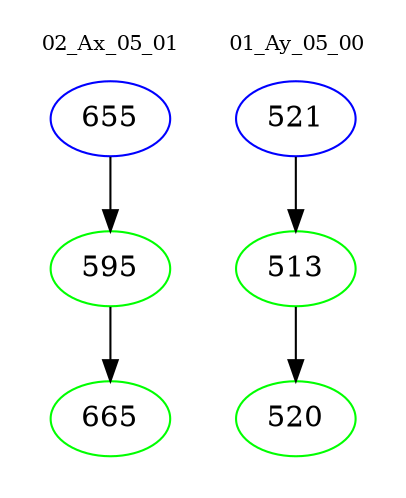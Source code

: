 digraph{
subgraph cluster_0 {
color = white
label = "02_Ax_05_01";
fontsize=10;
T0_655 [label="655", color="blue"]
T0_655 -> T0_595 [color="black"]
T0_595 [label="595", color="green"]
T0_595 -> T0_665 [color="black"]
T0_665 [label="665", color="green"]
}
subgraph cluster_1 {
color = white
label = "01_Ay_05_00";
fontsize=10;
T1_521 [label="521", color="blue"]
T1_521 -> T1_513 [color="black"]
T1_513 [label="513", color="green"]
T1_513 -> T1_520 [color="black"]
T1_520 [label="520", color="green"]
}
}
